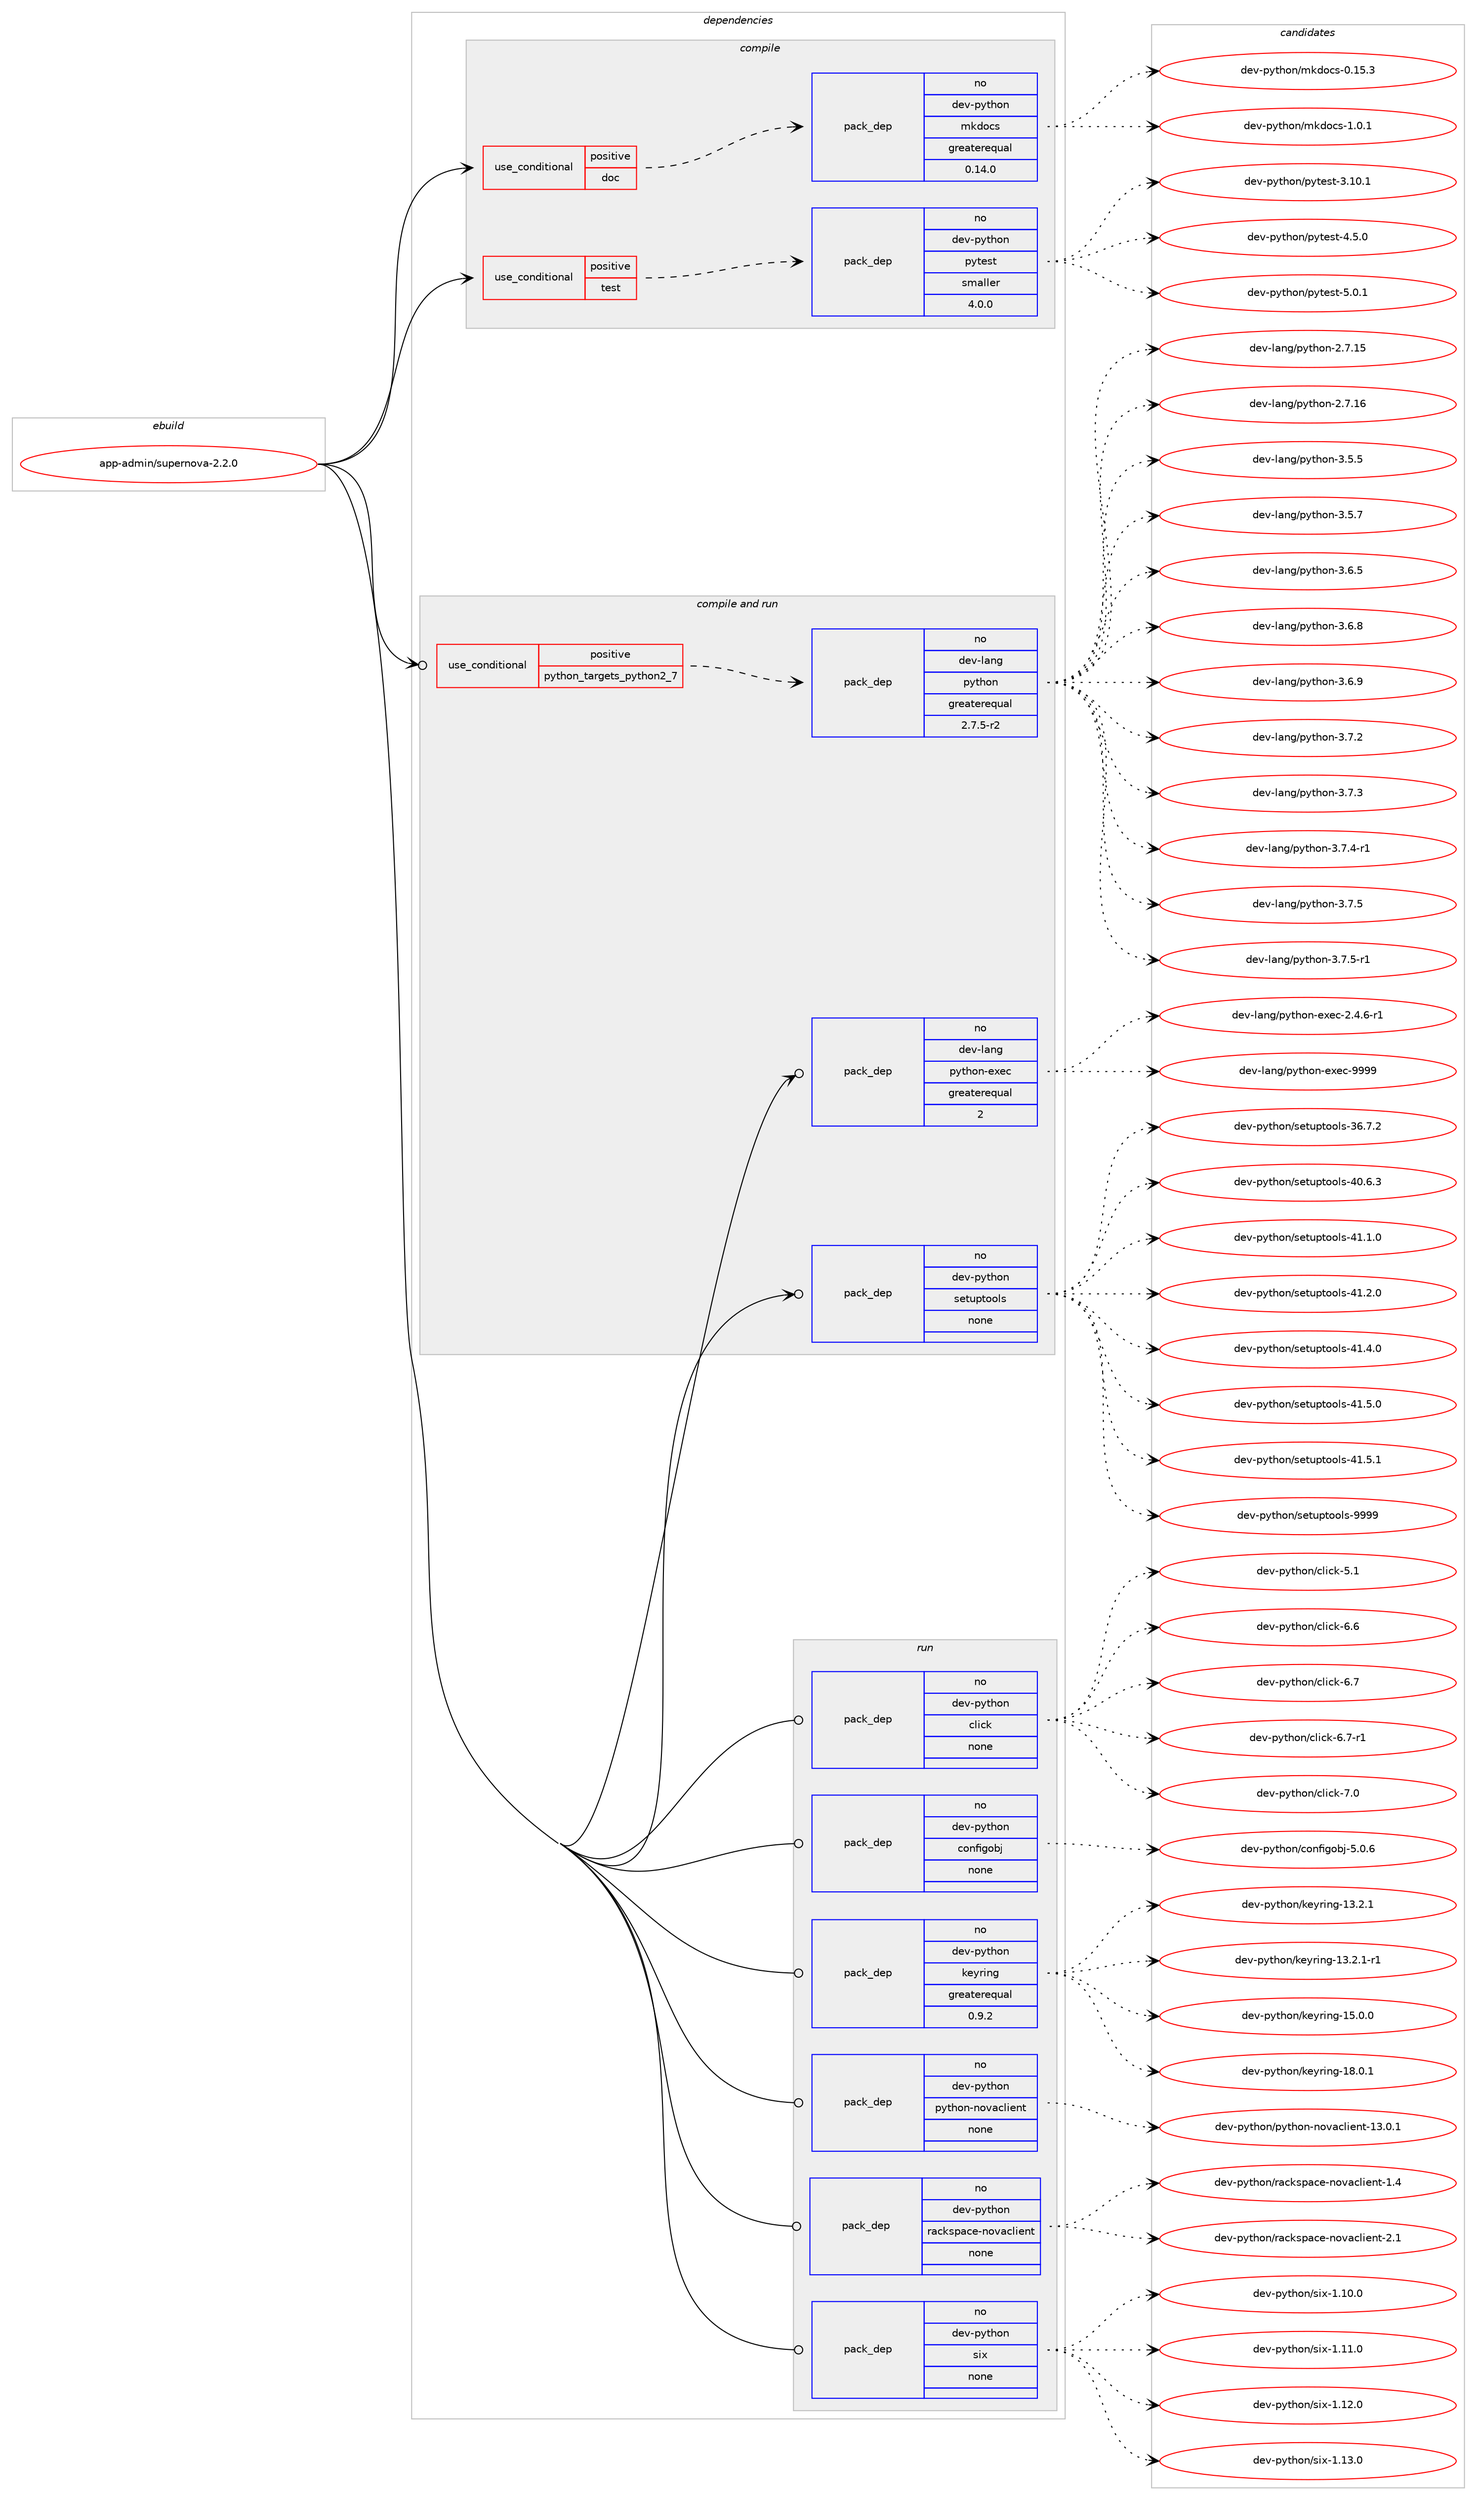 digraph prolog {

# *************
# Graph options
# *************

newrank=true;
concentrate=true;
compound=true;
graph [rankdir=LR,fontname=Helvetica,fontsize=10,ranksep=1.5];#, ranksep=2.5, nodesep=0.2];
edge  [arrowhead=vee];
node  [fontname=Helvetica,fontsize=10];

# **********
# The ebuild
# **********

subgraph cluster_leftcol {
color=gray;
rank=same;
label=<<i>ebuild</i>>;
id [label="app-admin/supernova-2.2.0", color=red, width=4, href="../app-admin/supernova-2.2.0.svg"];
}

# ****************
# The dependencies
# ****************

subgraph cluster_midcol {
color=gray;
label=<<i>dependencies</i>>;
subgraph cluster_compile {
fillcolor="#eeeeee";
style=filled;
label=<<i>compile</i>>;
subgraph cond112291 {
dependency471330 [label=<<TABLE BORDER="0" CELLBORDER="1" CELLSPACING="0" CELLPADDING="4"><TR><TD ROWSPAN="3" CELLPADDING="10">use_conditional</TD></TR><TR><TD>positive</TD></TR><TR><TD>doc</TD></TR></TABLE>>, shape=none, color=red];
subgraph pack350489 {
dependency471331 [label=<<TABLE BORDER="0" CELLBORDER="1" CELLSPACING="0" CELLPADDING="4" WIDTH="220"><TR><TD ROWSPAN="6" CELLPADDING="30">pack_dep</TD></TR><TR><TD WIDTH="110">no</TD></TR><TR><TD>dev-python</TD></TR><TR><TD>mkdocs</TD></TR><TR><TD>greaterequal</TD></TR><TR><TD>0.14.0</TD></TR></TABLE>>, shape=none, color=blue];
}
dependency471330:e -> dependency471331:w [weight=20,style="dashed",arrowhead="vee"];
}
id:e -> dependency471330:w [weight=20,style="solid",arrowhead="vee"];
subgraph cond112292 {
dependency471332 [label=<<TABLE BORDER="0" CELLBORDER="1" CELLSPACING="0" CELLPADDING="4"><TR><TD ROWSPAN="3" CELLPADDING="10">use_conditional</TD></TR><TR><TD>positive</TD></TR><TR><TD>test</TD></TR></TABLE>>, shape=none, color=red];
subgraph pack350490 {
dependency471333 [label=<<TABLE BORDER="0" CELLBORDER="1" CELLSPACING="0" CELLPADDING="4" WIDTH="220"><TR><TD ROWSPAN="6" CELLPADDING="30">pack_dep</TD></TR><TR><TD WIDTH="110">no</TD></TR><TR><TD>dev-python</TD></TR><TR><TD>pytest</TD></TR><TR><TD>smaller</TD></TR><TR><TD>4.0.0</TD></TR></TABLE>>, shape=none, color=blue];
}
dependency471332:e -> dependency471333:w [weight=20,style="dashed",arrowhead="vee"];
}
id:e -> dependency471332:w [weight=20,style="solid",arrowhead="vee"];
}
subgraph cluster_compileandrun {
fillcolor="#eeeeee";
style=filled;
label=<<i>compile and run</i>>;
subgraph cond112293 {
dependency471334 [label=<<TABLE BORDER="0" CELLBORDER="1" CELLSPACING="0" CELLPADDING="4"><TR><TD ROWSPAN="3" CELLPADDING="10">use_conditional</TD></TR><TR><TD>positive</TD></TR><TR><TD>python_targets_python2_7</TD></TR></TABLE>>, shape=none, color=red];
subgraph pack350491 {
dependency471335 [label=<<TABLE BORDER="0" CELLBORDER="1" CELLSPACING="0" CELLPADDING="4" WIDTH="220"><TR><TD ROWSPAN="6" CELLPADDING="30">pack_dep</TD></TR><TR><TD WIDTH="110">no</TD></TR><TR><TD>dev-lang</TD></TR><TR><TD>python</TD></TR><TR><TD>greaterequal</TD></TR><TR><TD>2.7.5-r2</TD></TR></TABLE>>, shape=none, color=blue];
}
dependency471334:e -> dependency471335:w [weight=20,style="dashed",arrowhead="vee"];
}
id:e -> dependency471334:w [weight=20,style="solid",arrowhead="odotvee"];
subgraph pack350492 {
dependency471336 [label=<<TABLE BORDER="0" CELLBORDER="1" CELLSPACING="0" CELLPADDING="4" WIDTH="220"><TR><TD ROWSPAN="6" CELLPADDING="30">pack_dep</TD></TR><TR><TD WIDTH="110">no</TD></TR><TR><TD>dev-lang</TD></TR><TR><TD>python-exec</TD></TR><TR><TD>greaterequal</TD></TR><TR><TD>2</TD></TR></TABLE>>, shape=none, color=blue];
}
id:e -> dependency471336:w [weight=20,style="solid",arrowhead="odotvee"];
subgraph pack350493 {
dependency471337 [label=<<TABLE BORDER="0" CELLBORDER="1" CELLSPACING="0" CELLPADDING="4" WIDTH="220"><TR><TD ROWSPAN="6" CELLPADDING="30">pack_dep</TD></TR><TR><TD WIDTH="110">no</TD></TR><TR><TD>dev-python</TD></TR><TR><TD>setuptools</TD></TR><TR><TD>none</TD></TR><TR><TD></TD></TR></TABLE>>, shape=none, color=blue];
}
id:e -> dependency471337:w [weight=20,style="solid",arrowhead="odotvee"];
}
subgraph cluster_run {
fillcolor="#eeeeee";
style=filled;
label=<<i>run</i>>;
subgraph pack350494 {
dependency471338 [label=<<TABLE BORDER="0" CELLBORDER="1" CELLSPACING="0" CELLPADDING="4" WIDTH="220"><TR><TD ROWSPAN="6" CELLPADDING="30">pack_dep</TD></TR><TR><TD WIDTH="110">no</TD></TR><TR><TD>dev-python</TD></TR><TR><TD>click</TD></TR><TR><TD>none</TD></TR><TR><TD></TD></TR></TABLE>>, shape=none, color=blue];
}
id:e -> dependency471338:w [weight=20,style="solid",arrowhead="odot"];
subgraph pack350495 {
dependency471339 [label=<<TABLE BORDER="0" CELLBORDER="1" CELLSPACING="0" CELLPADDING="4" WIDTH="220"><TR><TD ROWSPAN="6" CELLPADDING="30">pack_dep</TD></TR><TR><TD WIDTH="110">no</TD></TR><TR><TD>dev-python</TD></TR><TR><TD>configobj</TD></TR><TR><TD>none</TD></TR><TR><TD></TD></TR></TABLE>>, shape=none, color=blue];
}
id:e -> dependency471339:w [weight=20,style="solid",arrowhead="odot"];
subgraph pack350496 {
dependency471340 [label=<<TABLE BORDER="0" CELLBORDER="1" CELLSPACING="0" CELLPADDING="4" WIDTH="220"><TR><TD ROWSPAN="6" CELLPADDING="30">pack_dep</TD></TR><TR><TD WIDTH="110">no</TD></TR><TR><TD>dev-python</TD></TR><TR><TD>keyring</TD></TR><TR><TD>greaterequal</TD></TR><TR><TD>0.9.2</TD></TR></TABLE>>, shape=none, color=blue];
}
id:e -> dependency471340:w [weight=20,style="solid",arrowhead="odot"];
subgraph pack350497 {
dependency471341 [label=<<TABLE BORDER="0" CELLBORDER="1" CELLSPACING="0" CELLPADDING="4" WIDTH="220"><TR><TD ROWSPAN="6" CELLPADDING="30">pack_dep</TD></TR><TR><TD WIDTH="110">no</TD></TR><TR><TD>dev-python</TD></TR><TR><TD>python-novaclient</TD></TR><TR><TD>none</TD></TR><TR><TD></TD></TR></TABLE>>, shape=none, color=blue];
}
id:e -> dependency471341:w [weight=20,style="solid",arrowhead="odot"];
subgraph pack350498 {
dependency471342 [label=<<TABLE BORDER="0" CELLBORDER="1" CELLSPACING="0" CELLPADDING="4" WIDTH="220"><TR><TD ROWSPAN="6" CELLPADDING="30">pack_dep</TD></TR><TR><TD WIDTH="110">no</TD></TR><TR><TD>dev-python</TD></TR><TR><TD>rackspace-novaclient</TD></TR><TR><TD>none</TD></TR><TR><TD></TD></TR></TABLE>>, shape=none, color=blue];
}
id:e -> dependency471342:w [weight=20,style="solid",arrowhead="odot"];
subgraph pack350499 {
dependency471343 [label=<<TABLE BORDER="0" CELLBORDER="1" CELLSPACING="0" CELLPADDING="4" WIDTH="220"><TR><TD ROWSPAN="6" CELLPADDING="30">pack_dep</TD></TR><TR><TD WIDTH="110">no</TD></TR><TR><TD>dev-python</TD></TR><TR><TD>six</TD></TR><TR><TD>none</TD></TR><TR><TD></TD></TR></TABLE>>, shape=none, color=blue];
}
id:e -> dependency471343:w [weight=20,style="solid",arrowhead="odot"];
}
}

# **************
# The candidates
# **************

subgraph cluster_choices {
rank=same;
color=gray;
label=<<i>candidates</i>>;

subgraph choice350489 {
color=black;
nodesep=1;
choice10010111845112121116104111110471091071001119911545484649534651 [label="dev-python/mkdocs-0.15.3", color=red, width=4,href="../dev-python/mkdocs-0.15.3.svg"];
choice100101118451121211161041111104710910710011199115454946484649 [label="dev-python/mkdocs-1.0.1", color=red, width=4,href="../dev-python/mkdocs-1.0.1.svg"];
dependency471331:e -> choice10010111845112121116104111110471091071001119911545484649534651:w [style=dotted,weight="100"];
dependency471331:e -> choice100101118451121211161041111104710910710011199115454946484649:w [style=dotted,weight="100"];
}
subgraph choice350490 {
color=black;
nodesep=1;
choice100101118451121211161041111104711212111610111511645514649484649 [label="dev-python/pytest-3.10.1", color=red, width=4,href="../dev-python/pytest-3.10.1.svg"];
choice1001011184511212111610411111047112121116101115116455246534648 [label="dev-python/pytest-4.5.0", color=red, width=4,href="../dev-python/pytest-4.5.0.svg"];
choice1001011184511212111610411111047112121116101115116455346484649 [label="dev-python/pytest-5.0.1", color=red, width=4,href="../dev-python/pytest-5.0.1.svg"];
dependency471333:e -> choice100101118451121211161041111104711212111610111511645514649484649:w [style=dotted,weight="100"];
dependency471333:e -> choice1001011184511212111610411111047112121116101115116455246534648:w [style=dotted,weight="100"];
dependency471333:e -> choice1001011184511212111610411111047112121116101115116455346484649:w [style=dotted,weight="100"];
}
subgraph choice350491 {
color=black;
nodesep=1;
choice10010111845108971101034711212111610411111045504655464953 [label="dev-lang/python-2.7.15", color=red, width=4,href="../dev-lang/python-2.7.15.svg"];
choice10010111845108971101034711212111610411111045504655464954 [label="dev-lang/python-2.7.16", color=red, width=4,href="../dev-lang/python-2.7.16.svg"];
choice100101118451089711010347112121116104111110455146534653 [label="dev-lang/python-3.5.5", color=red, width=4,href="../dev-lang/python-3.5.5.svg"];
choice100101118451089711010347112121116104111110455146534655 [label="dev-lang/python-3.5.7", color=red, width=4,href="../dev-lang/python-3.5.7.svg"];
choice100101118451089711010347112121116104111110455146544653 [label="dev-lang/python-3.6.5", color=red, width=4,href="../dev-lang/python-3.6.5.svg"];
choice100101118451089711010347112121116104111110455146544656 [label="dev-lang/python-3.6.8", color=red, width=4,href="../dev-lang/python-3.6.8.svg"];
choice100101118451089711010347112121116104111110455146544657 [label="dev-lang/python-3.6.9", color=red, width=4,href="../dev-lang/python-3.6.9.svg"];
choice100101118451089711010347112121116104111110455146554650 [label="dev-lang/python-3.7.2", color=red, width=4,href="../dev-lang/python-3.7.2.svg"];
choice100101118451089711010347112121116104111110455146554651 [label="dev-lang/python-3.7.3", color=red, width=4,href="../dev-lang/python-3.7.3.svg"];
choice1001011184510897110103471121211161041111104551465546524511449 [label="dev-lang/python-3.7.4-r1", color=red, width=4,href="../dev-lang/python-3.7.4-r1.svg"];
choice100101118451089711010347112121116104111110455146554653 [label="dev-lang/python-3.7.5", color=red, width=4,href="../dev-lang/python-3.7.5.svg"];
choice1001011184510897110103471121211161041111104551465546534511449 [label="dev-lang/python-3.7.5-r1", color=red, width=4,href="../dev-lang/python-3.7.5-r1.svg"];
dependency471335:e -> choice10010111845108971101034711212111610411111045504655464953:w [style=dotted,weight="100"];
dependency471335:e -> choice10010111845108971101034711212111610411111045504655464954:w [style=dotted,weight="100"];
dependency471335:e -> choice100101118451089711010347112121116104111110455146534653:w [style=dotted,weight="100"];
dependency471335:e -> choice100101118451089711010347112121116104111110455146534655:w [style=dotted,weight="100"];
dependency471335:e -> choice100101118451089711010347112121116104111110455146544653:w [style=dotted,weight="100"];
dependency471335:e -> choice100101118451089711010347112121116104111110455146544656:w [style=dotted,weight="100"];
dependency471335:e -> choice100101118451089711010347112121116104111110455146544657:w [style=dotted,weight="100"];
dependency471335:e -> choice100101118451089711010347112121116104111110455146554650:w [style=dotted,weight="100"];
dependency471335:e -> choice100101118451089711010347112121116104111110455146554651:w [style=dotted,weight="100"];
dependency471335:e -> choice1001011184510897110103471121211161041111104551465546524511449:w [style=dotted,weight="100"];
dependency471335:e -> choice100101118451089711010347112121116104111110455146554653:w [style=dotted,weight="100"];
dependency471335:e -> choice1001011184510897110103471121211161041111104551465546534511449:w [style=dotted,weight="100"];
}
subgraph choice350492 {
color=black;
nodesep=1;
choice10010111845108971101034711212111610411111045101120101994550465246544511449 [label="dev-lang/python-exec-2.4.6-r1", color=red, width=4,href="../dev-lang/python-exec-2.4.6-r1.svg"];
choice10010111845108971101034711212111610411111045101120101994557575757 [label="dev-lang/python-exec-9999", color=red, width=4,href="../dev-lang/python-exec-9999.svg"];
dependency471336:e -> choice10010111845108971101034711212111610411111045101120101994550465246544511449:w [style=dotted,weight="100"];
dependency471336:e -> choice10010111845108971101034711212111610411111045101120101994557575757:w [style=dotted,weight="100"];
}
subgraph choice350493 {
color=black;
nodesep=1;
choice100101118451121211161041111104711510111611711211611111110811545515446554650 [label="dev-python/setuptools-36.7.2", color=red, width=4,href="../dev-python/setuptools-36.7.2.svg"];
choice100101118451121211161041111104711510111611711211611111110811545524846544651 [label="dev-python/setuptools-40.6.3", color=red, width=4,href="../dev-python/setuptools-40.6.3.svg"];
choice100101118451121211161041111104711510111611711211611111110811545524946494648 [label="dev-python/setuptools-41.1.0", color=red, width=4,href="../dev-python/setuptools-41.1.0.svg"];
choice100101118451121211161041111104711510111611711211611111110811545524946504648 [label="dev-python/setuptools-41.2.0", color=red, width=4,href="../dev-python/setuptools-41.2.0.svg"];
choice100101118451121211161041111104711510111611711211611111110811545524946524648 [label="dev-python/setuptools-41.4.0", color=red, width=4,href="../dev-python/setuptools-41.4.0.svg"];
choice100101118451121211161041111104711510111611711211611111110811545524946534648 [label="dev-python/setuptools-41.5.0", color=red, width=4,href="../dev-python/setuptools-41.5.0.svg"];
choice100101118451121211161041111104711510111611711211611111110811545524946534649 [label="dev-python/setuptools-41.5.1", color=red, width=4,href="../dev-python/setuptools-41.5.1.svg"];
choice10010111845112121116104111110471151011161171121161111111081154557575757 [label="dev-python/setuptools-9999", color=red, width=4,href="../dev-python/setuptools-9999.svg"];
dependency471337:e -> choice100101118451121211161041111104711510111611711211611111110811545515446554650:w [style=dotted,weight="100"];
dependency471337:e -> choice100101118451121211161041111104711510111611711211611111110811545524846544651:w [style=dotted,weight="100"];
dependency471337:e -> choice100101118451121211161041111104711510111611711211611111110811545524946494648:w [style=dotted,weight="100"];
dependency471337:e -> choice100101118451121211161041111104711510111611711211611111110811545524946504648:w [style=dotted,weight="100"];
dependency471337:e -> choice100101118451121211161041111104711510111611711211611111110811545524946524648:w [style=dotted,weight="100"];
dependency471337:e -> choice100101118451121211161041111104711510111611711211611111110811545524946534648:w [style=dotted,weight="100"];
dependency471337:e -> choice100101118451121211161041111104711510111611711211611111110811545524946534649:w [style=dotted,weight="100"];
dependency471337:e -> choice10010111845112121116104111110471151011161171121161111111081154557575757:w [style=dotted,weight="100"];
}
subgraph choice350494 {
color=black;
nodesep=1;
choice1001011184511212111610411111047991081059910745534649 [label="dev-python/click-5.1", color=red, width=4,href="../dev-python/click-5.1.svg"];
choice1001011184511212111610411111047991081059910745544654 [label="dev-python/click-6.6", color=red, width=4,href="../dev-python/click-6.6.svg"];
choice1001011184511212111610411111047991081059910745544655 [label="dev-python/click-6.7", color=red, width=4,href="../dev-python/click-6.7.svg"];
choice10010111845112121116104111110479910810599107455446554511449 [label="dev-python/click-6.7-r1", color=red, width=4,href="../dev-python/click-6.7-r1.svg"];
choice1001011184511212111610411111047991081059910745554648 [label="dev-python/click-7.0", color=red, width=4,href="../dev-python/click-7.0.svg"];
dependency471338:e -> choice1001011184511212111610411111047991081059910745534649:w [style=dotted,weight="100"];
dependency471338:e -> choice1001011184511212111610411111047991081059910745544654:w [style=dotted,weight="100"];
dependency471338:e -> choice1001011184511212111610411111047991081059910745544655:w [style=dotted,weight="100"];
dependency471338:e -> choice10010111845112121116104111110479910810599107455446554511449:w [style=dotted,weight="100"];
dependency471338:e -> choice1001011184511212111610411111047991081059910745554648:w [style=dotted,weight="100"];
}
subgraph choice350495 {
color=black;
nodesep=1;
choice10010111845112121116104111110479911111010210510311198106455346484654 [label="dev-python/configobj-5.0.6", color=red, width=4,href="../dev-python/configobj-5.0.6.svg"];
dependency471339:e -> choice10010111845112121116104111110479911111010210510311198106455346484654:w [style=dotted,weight="100"];
}
subgraph choice350496 {
color=black;
nodesep=1;
choice100101118451121211161041111104710710112111410511010345495146504649 [label="dev-python/keyring-13.2.1", color=red, width=4,href="../dev-python/keyring-13.2.1.svg"];
choice1001011184511212111610411111047107101121114105110103454951465046494511449 [label="dev-python/keyring-13.2.1-r1", color=red, width=4,href="../dev-python/keyring-13.2.1-r1.svg"];
choice100101118451121211161041111104710710112111410511010345495346484648 [label="dev-python/keyring-15.0.0", color=red, width=4,href="../dev-python/keyring-15.0.0.svg"];
choice100101118451121211161041111104710710112111410511010345495646484649 [label="dev-python/keyring-18.0.1", color=red, width=4,href="../dev-python/keyring-18.0.1.svg"];
dependency471340:e -> choice100101118451121211161041111104710710112111410511010345495146504649:w [style=dotted,weight="100"];
dependency471340:e -> choice1001011184511212111610411111047107101121114105110103454951465046494511449:w [style=dotted,weight="100"];
dependency471340:e -> choice100101118451121211161041111104710710112111410511010345495346484648:w [style=dotted,weight="100"];
dependency471340:e -> choice100101118451121211161041111104710710112111410511010345495646484649:w [style=dotted,weight="100"];
}
subgraph choice350497 {
color=black;
nodesep=1;
choice100101118451121211161041111104711212111610411111045110111118979910810510111011645495146484649 [label="dev-python/python-novaclient-13.0.1", color=red, width=4,href="../dev-python/python-novaclient-13.0.1.svg"];
dependency471341:e -> choice100101118451121211161041111104711212111610411111045110111118979910810510111011645495146484649:w [style=dotted,weight="100"];
}
subgraph choice350498 {
color=black;
nodesep=1;
choice10010111845112121116104111110471149799107115112979910145110111118979910810510111011645494652 [label="dev-python/rackspace-novaclient-1.4", color=red, width=4,href="../dev-python/rackspace-novaclient-1.4.svg"];
choice10010111845112121116104111110471149799107115112979910145110111118979910810510111011645504649 [label="dev-python/rackspace-novaclient-2.1", color=red, width=4,href="../dev-python/rackspace-novaclient-2.1.svg"];
dependency471342:e -> choice10010111845112121116104111110471149799107115112979910145110111118979910810510111011645494652:w [style=dotted,weight="100"];
dependency471342:e -> choice10010111845112121116104111110471149799107115112979910145110111118979910810510111011645504649:w [style=dotted,weight="100"];
}
subgraph choice350499 {
color=black;
nodesep=1;
choice100101118451121211161041111104711510512045494649484648 [label="dev-python/six-1.10.0", color=red, width=4,href="../dev-python/six-1.10.0.svg"];
choice100101118451121211161041111104711510512045494649494648 [label="dev-python/six-1.11.0", color=red, width=4,href="../dev-python/six-1.11.0.svg"];
choice100101118451121211161041111104711510512045494649504648 [label="dev-python/six-1.12.0", color=red, width=4,href="../dev-python/six-1.12.0.svg"];
choice100101118451121211161041111104711510512045494649514648 [label="dev-python/six-1.13.0", color=red, width=4,href="../dev-python/six-1.13.0.svg"];
dependency471343:e -> choice100101118451121211161041111104711510512045494649484648:w [style=dotted,weight="100"];
dependency471343:e -> choice100101118451121211161041111104711510512045494649494648:w [style=dotted,weight="100"];
dependency471343:e -> choice100101118451121211161041111104711510512045494649504648:w [style=dotted,weight="100"];
dependency471343:e -> choice100101118451121211161041111104711510512045494649514648:w [style=dotted,weight="100"];
}
}

}
